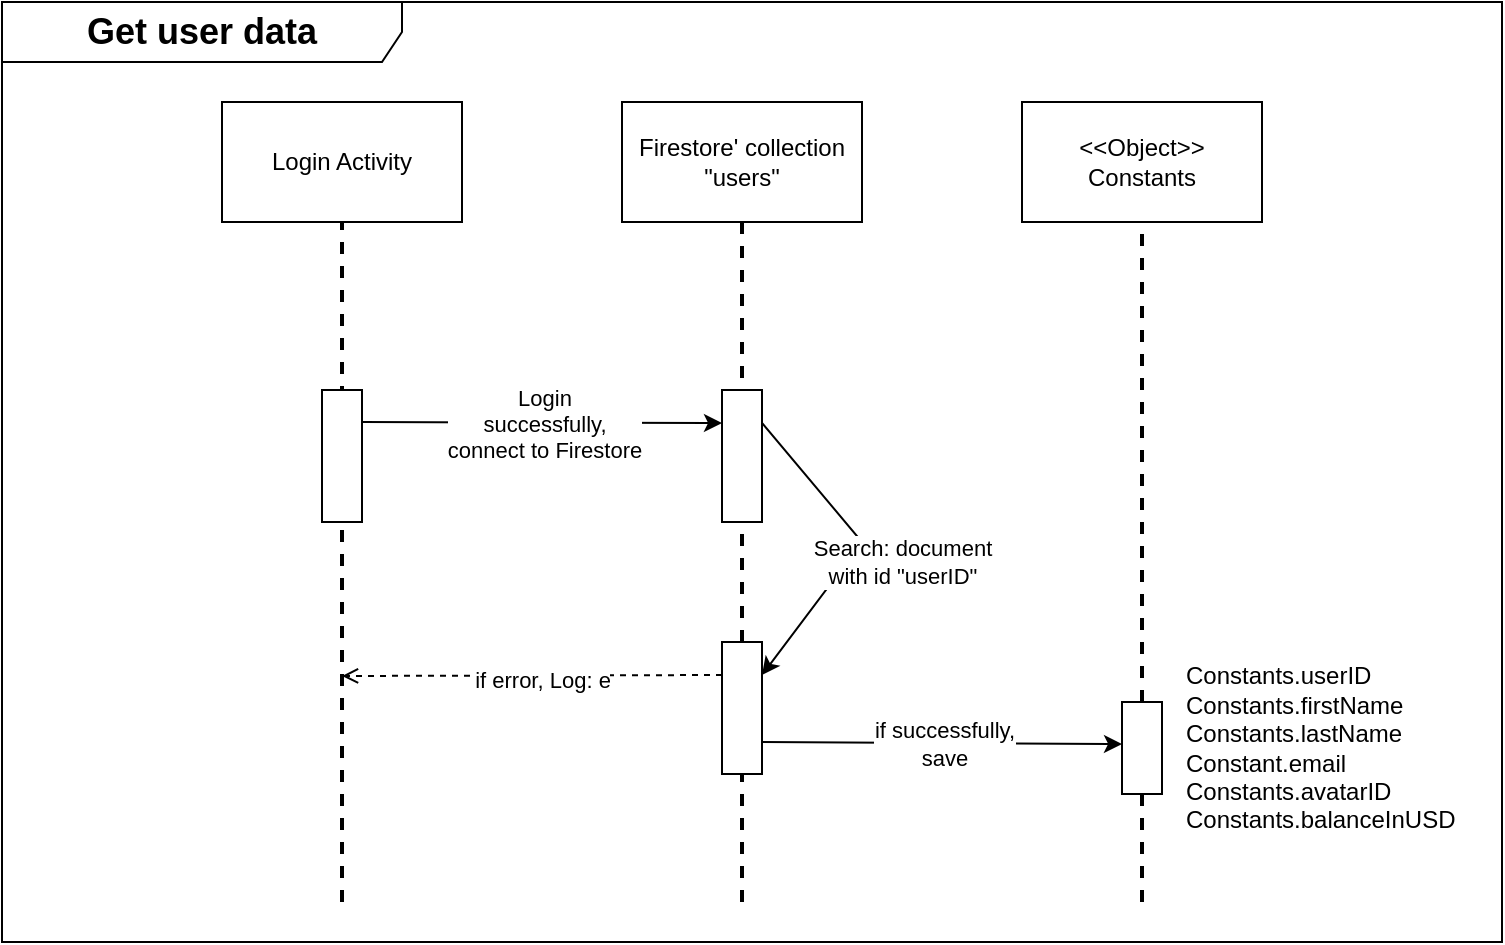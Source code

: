 <mxfile version="22.0.8" type="device">
  <diagram name="Page-1" id="NjS8SXnZEvof5OgqfBmF">
    <mxGraphModel dx="1500" dy="1913" grid="1" gridSize="10" guides="1" tooltips="1" connect="1" arrows="1" fold="1" page="1" pageScale="1" pageWidth="850" pageHeight="1100" math="0" shadow="0">
      <root>
        <mxCell id="0" />
        <mxCell id="1" parent="0" />
        <mxCell id="DX5PUHaupazE0JF8PgjG-2" value="Login Activity" style="rounded=0;whiteSpace=wrap;html=1;" parent="1" vertex="1">
          <mxGeometry x="160" y="-680" width="120" height="60" as="geometry" />
        </mxCell>
        <mxCell id="DX5PUHaupazE0JF8PgjG-3" value="" style="endArrow=none;dashed=1;html=1;strokeWidth=2;rounded=0;" parent="1" target="DX5PUHaupazE0JF8PgjG-2" edge="1">
          <mxGeometry width="50" height="50" relative="1" as="geometry">
            <mxPoint x="220" y="-280" as="sourcePoint" />
            <mxPoint x="530" y="-450" as="targetPoint" />
          </mxGeometry>
        </mxCell>
        <mxCell id="DX5PUHaupazE0JF8PgjG-4" value="" style="endArrow=classic;html=1;rounded=0;entryX=0;entryY=0.25;entryDx=0;entryDy=0;" parent="1" target="DX5PUHaupazE0JF8PgjG-11" edge="1">
          <mxGeometry width="50" height="50" relative="1" as="geometry">
            <mxPoint x="230" y="-520" as="sourcePoint" />
            <mxPoint x="400" y="-519.5" as="targetPoint" />
          </mxGeometry>
        </mxCell>
        <mxCell id="DX5PUHaupazE0JF8PgjG-5" value="Login&lt;br&gt;successfully,&lt;br&gt;connect to Firestore" style="edgeLabel;html=1;align=center;verticalAlign=middle;resizable=0;points=[];" parent="DX5PUHaupazE0JF8PgjG-4" vertex="1" connectable="0">
          <mxGeometry x="0.003" relative="1" as="geometry">
            <mxPoint as="offset" />
          </mxGeometry>
        </mxCell>
        <mxCell id="DX5PUHaupazE0JF8PgjG-7" value="" style="rounded=0;whiteSpace=wrap;html=1;" parent="1" vertex="1">
          <mxGeometry x="210" y="-536" width="20" height="66" as="geometry" />
        </mxCell>
        <mxCell id="DX5PUHaupazE0JF8PgjG-8" value="Firestore&#39; collection &quot;users&quot;" style="rounded=0;whiteSpace=wrap;html=1;" parent="1" vertex="1">
          <mxGeometry x="360" y="-680" width="120" height="60" as="geometry" />
        </mxCell>
        <mxCell id="DX5PUHaupazE0JF8PgjG-9" value="" style="endArrow=none;dashed=1;html=1;strokeWidth=2;rounded=0;" parent="1" source="DX5PUHaupazE0JF8PgjG-13" target="DX5PUHaupazE0JF8PgjG-8" edge="1">
          <mxGeometry width="50" height="50" relative="1" as="geometry">
            <mxPoint x="420" y="-120" as="sourcePoint" />
            <mxPoint x="730" y="-450" as="targetPoint" />
          </mxGeometry>
        </mxCell>
        <mxCell id="DX5PUHaupazE0JF8PgjG-11" value="" style="rounded=0;whiteSpace=wrap;html=1;" parent="1" vertex="1">
          <mxGeometry x="410" y="-536" width="20" height="66" as="geometry" />
        </mxCell>
        <mxCell id="DX5PUHaupazE0JF8PgjG-12" value="" style="endArrow=classic;html=1;rounded=0;exitX=1;exitY=0.25;exitDx=0;exitDy=0;entryX=1;entryY=0.25;entryDx=0;entryDy=0;" parent="1" source="DX5PUHaupazE0JF8PgjG-11" target="DX5PUHaupazE0JF8PgjG-13" edge="1">
          <mxGeometry width="50" height="50" relative="1" as="geometry">
            <mxPoint x="400" y="-330" as="sourcePoint" />
            <mxPoint x="450" y="-380" as="targetPoint" />
            <Array as="points">
              <mxPoint x="480" y="-460" />
            </Array>
          </mxGeometry>
        </mxCell>
        <mxCell id="DX5PUHaupazE0JF8PgjG-15" value="Search: document &lt;br&gt;with id &quot;userID&quot;" style="edgeLabel;html=1;align=center;verticalAlign=middle;resizable=0;points=[];" parent="DX5PUHaupazE0JF8PgjG-12" vertex="1" connectable="0">
          <mxGeometry x="-0.192" y="2" relative="1" as="geometry">
            <mxPoint x="26" y="21" as="offset" />
          </mxGeometry>
        </mxCell>
        <mxCell id="DX5PUHaupazE0JF8PgjG-14" value="" style="endArrow=none;dashed=1;html=1;strokeWidth=2;rounded=0;" parent="1" target="DX5PUHaupazE0JF8PgjG-13" edge="1">
          <mxGeometry width="50" height="50" relative="1" as="geometry">
            <mxPoint x="420" y="-280" as="sourcePoint" />
            <mxPoint x="420" y="-620" as="targetPoint" />
          </mxGeometry>
        </mxCell>
        <mxCell id="DX5PUHaupazE0JF8PgjG-13" value="" style="rounded=0;whiteSpace=wrap;html=1;" parent="1" vertex="1">
          <mxGeometry x="410" y="-410" width="20" height="66" as="geometry" />
        </mxCell>
        <mxCell id="DX5PUHaupazE0JF8PgjG-16" value="" style="endArrow=open;html=1;rounded=0;exitX=0;exitY=0.25;exitDx=0;exitDy=0;endFill=0;dashed=1;" parent="1" source="DX5PUHaupazE0JF8PgjG-13" edge="1">
          <mxGeometry width="50" height="50" relative="1" as="geometry">
            <mxPoint x="610" y="-395" as="sourcePoint" />
            <mxPoint x="220" y="-393" as="targetPoint" />
          </mxGeometry>
        </mxCell>
        <mxCell id="DX5PUHaupazE0JF8PgjG-17" value="if error, Log: e" style="edgeLabel;html=1;align=center;verticalAlign=middle;resizable=0;points=[];" parent="DX5PUHaupazE0JF8PgjG-16" vertex="1" connectable="0">
          <mxGeometry x="0.423" y="2" relative="1" as="geometry">
            <mxPoint x="45" as="offset" />
          </mxGeometry>
        </mxCell>
        <mxCell id="LFdHv2PkfiXNpMNKOJ5D-1" value="" style="endArrow=classic;html=1;rounded=0;entryX=0;entryY=0.25;entryDx=0;entryDy=0;" edge="1" parent="1">
          <mxGeometry width="50" height="50" relative="1" as="geometry">
            <mxPoint x="430" y="-360" as="sourcePoint" />
            <mxPoint x="610" y="-359" as="targetPoint" />
          </mxGeometry>
        </mxCell>
        <mxCell id="LFdHv2PkfiXNpMNKOJ5D-2" value="if successfully,&lt;br&gt;save" style="edgeLabel;html=1;align=center;verticalAlign=middle;resizable=0;points=[];" vertex="1" connectable="0" parent="LFdHv2PkfiXNpMNKOJ5D-1">
          <mxGeometry x="0.003" relative="1" as="geometry">
            <mxPoint as="offset" />
          </mxGeometry>
        </mxCell>
        <mxCell id="LFdHv2PkfiXNpMNKOJ5D-7" value="&amp;lt;&amp;lt;Object&amp;gt;&amp;gt;&lt;br&gt;Constants" style="rounded=0;whiteSpace=wrap;html=1;" vertex="1" parent="1">
          <mxGeometry x="560" y="-680" width="120" height="60" as="geometry" />
        </mxCell>
        <mxCell id="LFdHv2PkfiXNpMNKOJ5D-8" value="" style="endArrow=none;dashed=1;html=1;strokeWidth=2;rounded=0;" edge="1" parent="1" source="LFdHv2PkfiXNpMNKOJ5D-10" target="LFdHv2PkfiXNpMNKOJ5D-7">
          <mxGeometry width="50" height="50" relative="1" as="geometry">
            <mxPoint x="620" y="-120" as="sourcePoint" />
            <mxPoint x="930" y="-450" as="targetPoint" />
          </mxGeometry>
        </mxCell>
        <mxCell id="LFdHv2PkfiXNpMNKOJ5D-9" value="" style="endArrow=none;dashed=1;html=1;strokeWidth=2;rounded=0;" edge="1" parent="1" target="LFdHv2PkfiXNpMNKOJ5D-10">
          <mxGeometry width="50" height="50" relative="1" as="geometry">
            <mxPoint x="620" y="-280" as="sourcePoint" />
            <mxPoint x="620" y="-620" as="targetPoint" />
          </mxGeometry>
        </mxCell>
        <mxCell id="LFdHv2PkfiXNpMNKOJ5D-10" value="" style="rounded=0;whiteSpace=wrap;html=1;" vertex="1" parent="1">
          <mxGeometry x="610" y="-380" width="20" height="46" as="geometry" />
        </mxCell>
        <mxCell id="LFdHv2PkfiXNpMNKOJ5D-11" value="Constants.userID&lt;br&gt;Constants.firstName&lt;br&gt;Constants.lastName&lt;br&gt;Constant.email&lt;br&gt;Constants.avatarID&lt;br&gt;Constants.balanceInUSD&amp;nbsp;" style="text;html=1;strokeColor=none;fillColor=none;align=left;verticalAlign=middle;whiteSpace=wrap;rounded=0;" vertex="1" parent="1">
          <mxGeometry x="640" y="-372" width="60" height="30" as="geometry" />
        </mxCell>
        <mxCell id="LFdHv2PkfiXNpMNKOJ5D-13" value="&lt;font style=&quot;font-size: 18px;&quot;&gt;&lt;b&gt;Get user data&lt;/b&gt;&lt;/font&gt;" style="shape=umlFrame;whiteSpace=wrap;html=1;pointerEvents=0;width=200;height=30;" vertex="1" parent="1">
          <mxGeometry x="50" y="-730" width="750" height="470" as="geometry" />
        </mxCell>
      </root>
    </mxGraphModel>
  </diagram>
</mxfile>

